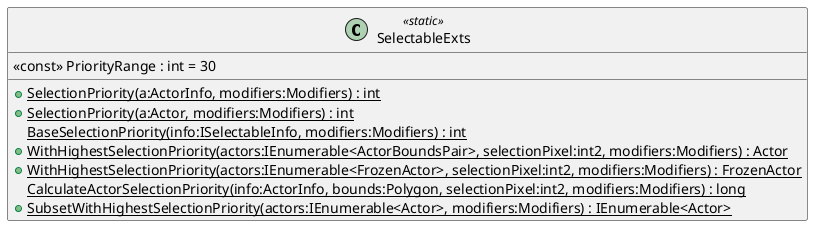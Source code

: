 @startuml
class SelectableExts <<static>> {
    + {static} SelectionPriority(a:ActorInfo, modifiers:Modifiers) : int
    <<const>> PriorityRange : int = 30
    + {static} SelectionPriority(a:Actor, modifiers:Modifiers) : int
    {static} BaseSelectionPriority(info:ISelectableInfo, modifiers:Modifiers) : int
    + {static} WithHighestSelectionPriority(actors:IEnumerable<ActorBoundsPair>, selectionPixel:int2, modifiers:Modifiers) : Actor
    + {static} WithHighestSelectionPriority(actors:IEnumerable<FrozenActor>, selectionPixel:int2, modifiers:Modifiers) : FrozenActor
    {static} CalculateActorSelectionPriority(info:ActorInfo, bounds:Polygon, selectionPixel:int2, modifiers:Modifiers) : long
    + {static} SubsetWithHighestSelectionPriority(actors:IEnumerable<Actor>, modifiers:Modifiers) : IEnumerable<Actor>
}
@enduml
